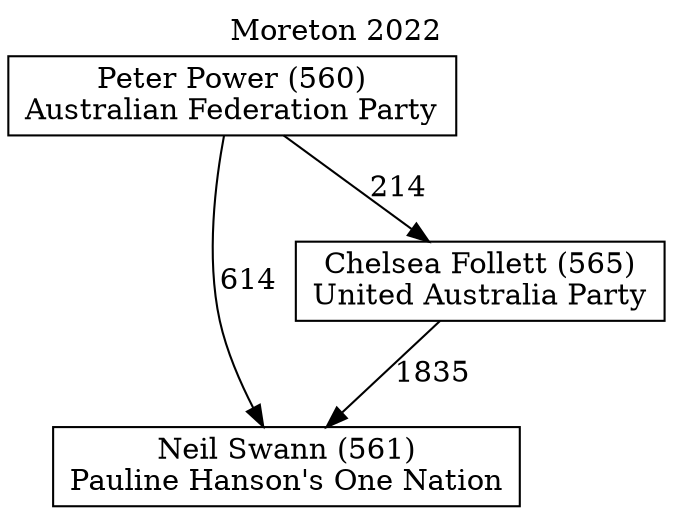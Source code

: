 // House preference flow
digraph "Neil Swann (561)_Moreton_2022" {
	graph [label="Moreton 2022" labelloc=t mclimit=10]
	node [shape=box]
	"Neil Swann (561)" [label="Neil Swann (561)
Pauline Hanson's One Nation"]
	"Chelsea Follett (565)" [label="Chelsea Follett (565)
United Australia Party"]
	"Peter Power (560)" [label="Peter Power (560)
Australian Federation Party"]
	"Chelsea Follett (565)" -> "Neil Swann (561)" [label=1835]
	"Peter Power (560)" -> "Chelsea Follett (565)" [label=214]
	"Peter Power (560)" -> "Neil Swann (561)" [label=614]
}
